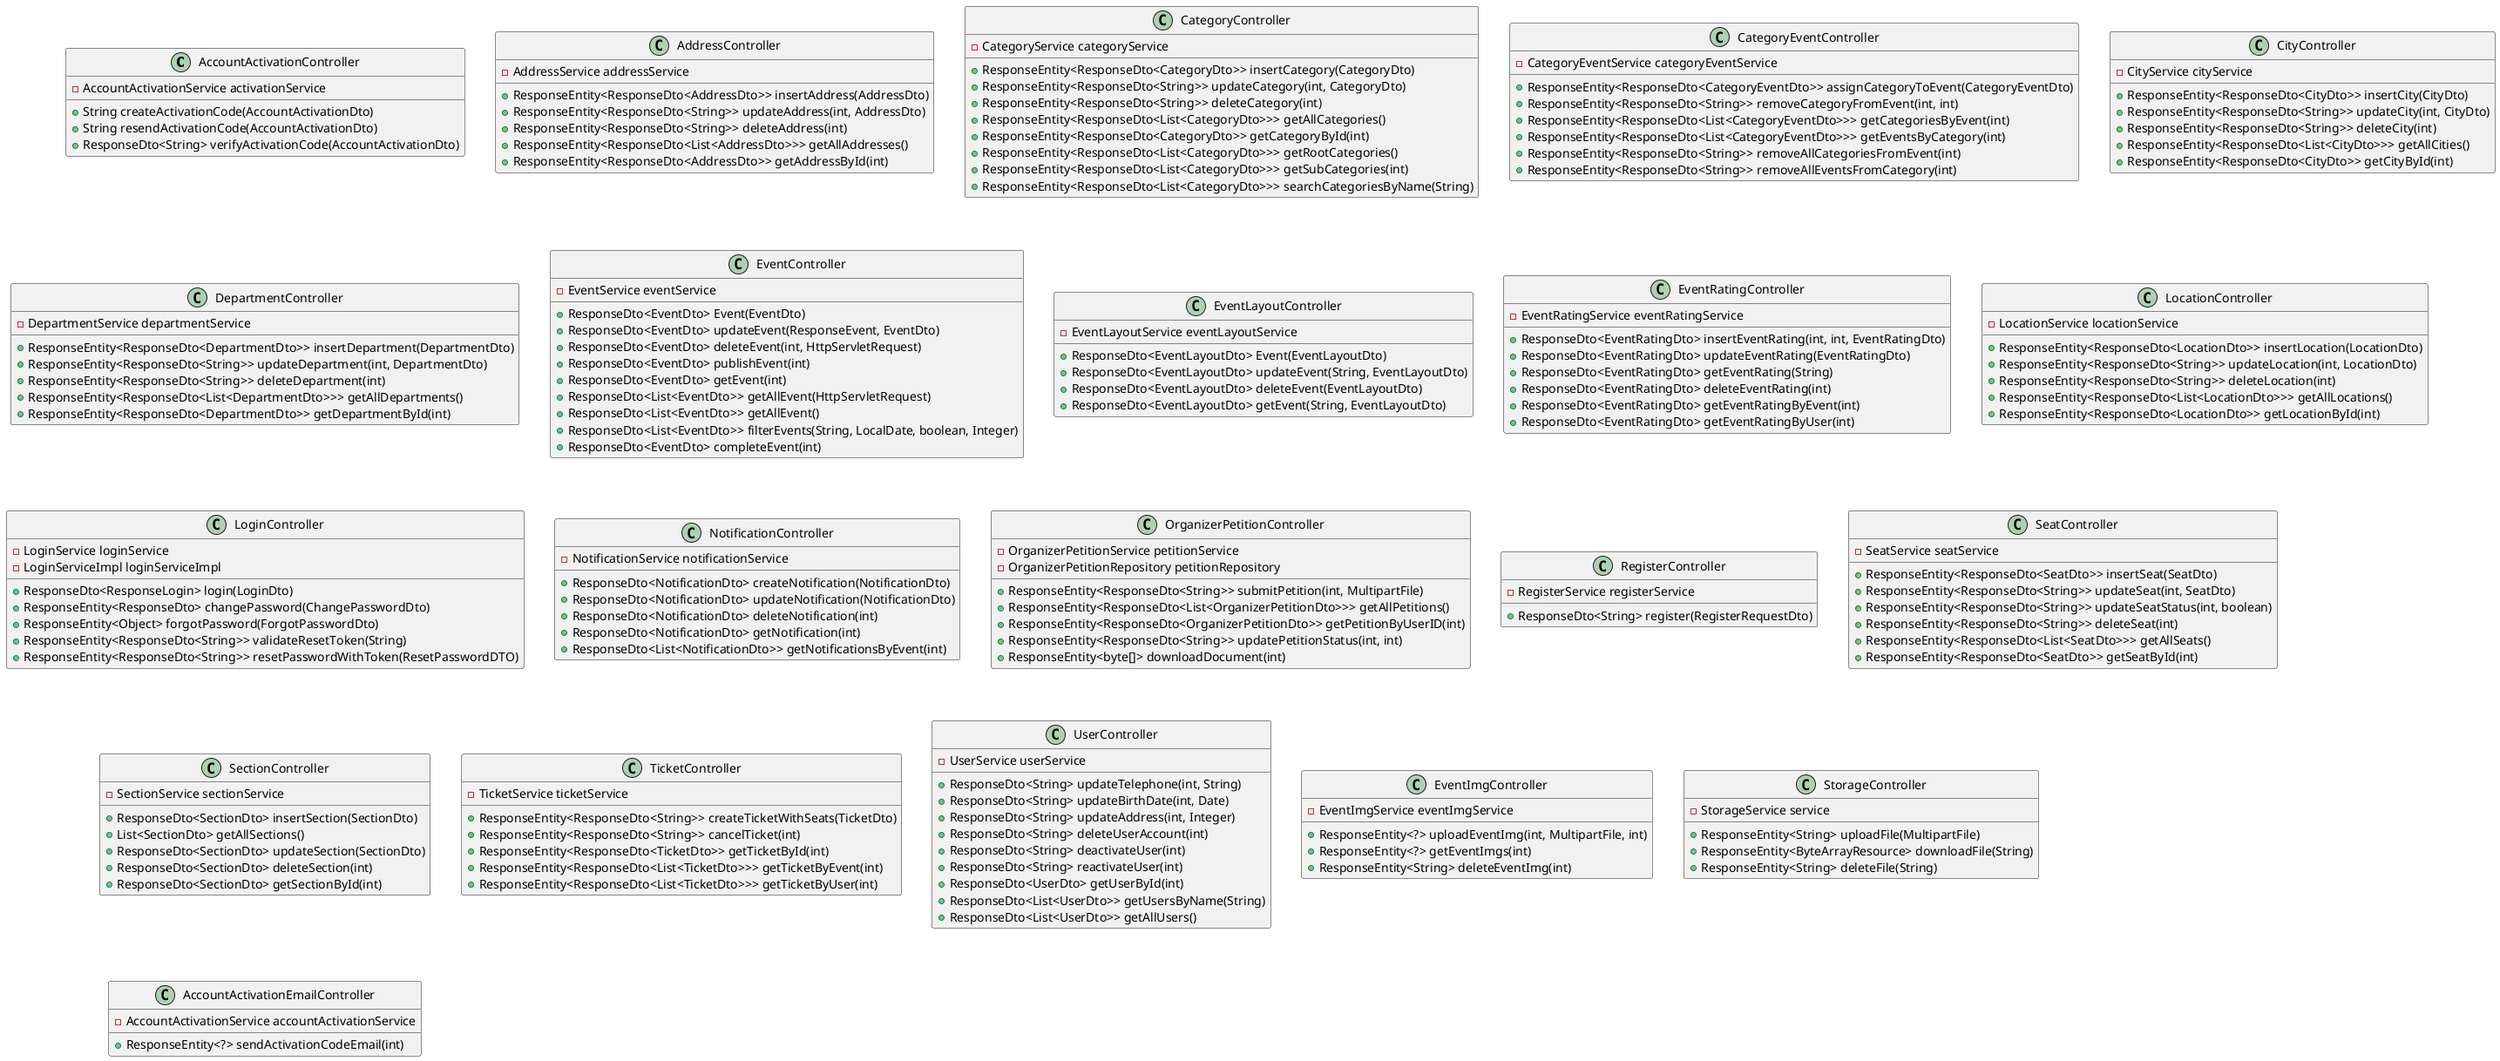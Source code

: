 @startuml Complete Controller Class Diagram

class AccountActivationController {
    - AccountActivationService activationService
    + String createActivationCode(AccountActivationDto)
    + String resendActivationCode(AccountActivationDto)
    + ResponseDto<String> verifyActivationCode(AccountActivationDto)
}

class AddressController {
    - AddressService addressService
    + ResponseEntity<ResponseDto<AddressDto>> insertAddress(AddressDto)
    + ResponseEntity<ResponseDto<String>> updateAddress(int, AddressDto)
    + ResponseEntity<ResponseDto<String>> deleteAddress(int)
    + ResponseEntity<ResponseDto<List<AddressDto>>> getAllAddresses()
    + ResponseEntity<ResponseDto<AddressDto>> getAddressById(int)
}

class CategoryController {
    - CategoryService categoryService
    + ResponseEntity<ResponseDto<CategoryDto>> insertCategory(CategoryDto)
    + ResponseEntity<ResponseDto<String>> updateCategory(int, CategoryDto)
    + ResponseEntity<ResponseDto<String>> deleteCategory(int)
    + ResponseEntity<ResponseDto<List<CategoryDto>>> getAllCategories()
    + ResponseEntity<ResponseDto<CategoryDto>> getCategoryById(int)
    + ResponseEntity<ResponseDto<List<CategoryDto>>> getRootCategories()
    + ResponseEntity<ResponseDto<List<CategoryDto>>> getSubCategories(int)
    + ResponseEntity<ResponseDto<List<CategoryDto>>> searchCategoriesByName(String)
}

class CategoryEventController {
    - CategoryEventService categoryEventService
    + ResponseEntity<ResponseDto<CategoryEventDto>> assignCategoryToEvent(CategoryEventDto)
    + ResponseEntity<ResponseDto<String>> removeCategoryFromEvent(int, int)
    + ResponseEntity<ResponseDto<List<CategoryEventDto>>> getCategoriesByEvent(int)
    + ResponseEntity<ResponseDto<List<CategoryEventDto>>> getEventsByCategory(int)
    + ResponseEntity<ResponseDto<String>> removeAllCategoriesFromEvent(int)
    + ResponseEntity<ResponseDto<String>> removeAllEventsFromCategory(int)
}

class CityController {
    - CityService cityService
    + ResponseEntity<ResponseDto<CityDto>> insertCity(CityDto)
    + ResponseEntity<ResponseDto<String>> updateCity(int, CityDto)
    + ResponseEntity<ResponseDto<String>> deleteCity(int)
    + ResponseEntity<ResponseDto<List<CityDto>>> getAllCities()
    + ResponseEntity<ResponseDto<CityDto>> getCityById(int)
}

class DepartmentController {
    - DepartmentService departmentService
    + ResponseEntity<ResponseDto<DepartmentDto>> insertDepartment(DepartmentDto)
    + ResponseEntity<ResponseDto<String>> updateDepartment(int, DepartmentDto)
    + ResponseEntity<ResponseDto<String>> deleteDepartment(int)
    + ResponseEntity<ResponseDto<List<DepartmentDto>>> getAllDepartments()
    + ResponseEntity<ResponseDto<DepartmentDto>> getDepartmentById(int)
}

class EventController {
    - EventService eventService
    + ResponseDto<EventDto> Event(EventDto)
    + ResponseDto<EventDto> updateEvent(ResponseEvent, EventDto)
    + ResponseDto<EventDto> deleteEvent(int, HttpServletRequest)
    + ResponseDto<EventDto> publishEvent(int)
    + ResponseDto<EventDto> getEvent(int)
    + ResponseDto<List<EventDto>> getAllEvent(HttpServletRequest)
    + ResponseDto<List<EventDto>> getAllEvent()
    + ResponseDto<List<EventDto>> filterEvents(String, LocalDate, boolean, Integer)
    + ResponseDto<EventDto> completeEvent(int)
}

class EventLayoutController {
    - EventLayoutService eventLayoutService
    + ResponseDto<EventLayoutDto> Event(EventLayoutDto)
    + ResponseDto<EventLayoutDto> updateEvent(String, EventLayoutDto)
    + ResponseDto<EventLayoutDto> deleteEvent(EventLayoutDto)
    + ResponseDto<EventLayoutDto> getEvent(String, EventLayoutDto)
}

class EventRatingController {
    - EventRatingService eventRatingService
    + ResponseDto<EventRatingDto> insertEventRating(int, int, EventRatingDto)
    + ResponseDto<EventRatingDto> updateEventRating(EventRatingDto)
    + ResponseDto<EventRatingDto> getEventRating(String)
    + ResponseDto<EventRatingDto> deleteEventRating(int)
    + ResponseDto<EventRatingDto> getEventRatingByEvent(int)
    + ResponseDto<EventRatingDto> getEventRatingByUser(int)
}

class LocationController {
    - LocationService locationService
    + ResponseEntity<ResponseDto<LocationDto>> insertLocation(LocationDto)
    + ResponseEntity<ResponseDto<String>> updateLocation(int, LocationDto)
    + ResponseEntity<ResponseDto<String>> deleteLocation(int)
    + ResponseEntity<ResponseDto<List<LocationDto>>> getAllLocations()
    + ResponseEntity<ResponseDto<LocationDto>> getLocationById(int)
}

class LoginController {
    - LoginService loginService
    - LoginServiceImpl loginServiceImpl
    + ResponseDto<ResponseLogin> login(LoginDto)
    + ResponseEntity<ResponseDto> changePassword(ChangePasswordDto)
    + ResponseEntity<Object> forgotPassword(ForgotPasswordDto)
    + ResponseEntity<ResponseDto<String>> validateResetToken(String)
    + ResponseEntity<ResponseDto<String>> resetPasswordWithToken(ResetPasswordDTO)
}

class NotificationController {
    - NotificationService notificationService
    + ResponseDto<NotificationDto> createNotification(NotificationDto)
    + ResponseDto<NotificationDto> updateNotification(NotificationDto)
    + ResponseDto<NotificationDto> deleteNotification(int)
    + ResponseDto<NotificationDto> getNotification(int)
    + ResponseDto<List<NotificationDto>> getNotificationsByEvent(int)
}

class OrganizerPetitionController {
    - OrganizerPetitionService petitionService
    - OrganizerPetitionRepository petitionRepository
    + ResponseEntity<ResponseDto<String>> submitPetition(int, MultipartFile)
    + ResponseEntity<ResponseDto<List<OrganizerPetitionDto>>> getAllPetitions()
    + ResponseEntity<ResponseDto<OrganizerPetitionDto>> getPetitionByUserID(int)
    + ResponseEntity<ResponseDto<String>> updatePetitionStatus(int, int)
    + ResponseEntity<byte[]> downloadDocument(int)
}

class RegisterController {
    - RegisterService registerService
    + ResponseDto<String> register(RegisterRequestDto)
}

class SeatController {
    - SeatService seatService
    + ResponseEntity<ResponseDto<SeatDto>> insertSeat(SeatDto)
    + ResponseEntity<ResponseDto<String>> updateSeat(int, SeatDto)
    + ResponseEntity<ResponseDto<String>> updateSeatStatus(int, boolean)
    + ResponseEntity<ResponseDto<String>> deleteSeat(int)
    + ResponseEntity<ResponseDto<List<SeatDto>>> getAllSeats()
    + ResponseEntity<ResponseDto<SeatDto>> getSeatById(int)
}

class SectionController {
    - SectionService sectionService
    + ResponseDto<SectionDto> insertSection(SectionDto)
    + List<SectionDto> getAllSections()
    + ResponseDto<SectionDto> updateSection(SectionDto)
    + ResponseDto<SectionDto> deleteSection(int)
    + ResponseDto<SectionDto> getSectionById(int)
}

class TicketController {
    - TicketService ticketService
    + ResponseEntity<ResponseDto<String>> createTicketWithSeats(TicketDto)
    + ResponseEntity<ResponseDto<String>> cancelTicket(int)
    + ResponseEntity<ResponseDto<TicketDto>> getTicketById(int)
    + ResponseEntity<ResponseDto<List<TicketDto>>> getTicketByEvent(int)
    + ResponseEntity<ResponseDto<List<TicketDto>>> getTicketByUser(int)
}

class UserController {
    - UserService userService
    + ResponseDto<String> updateTelephone(int, String)
    + ResponseDto<String> updateBirthDate(int, Date)
    + ResponseDto<String> updateAddress(int, Integer)
    + ResponseDto<String> deleteUserAccount(int)
    + ResponseDto<String> deactivateUser(int)
    + ResponseDto<String> reactivateUser(int)
    + ResponseDto<UserDto> getUserById(int)
    + ResponseDto<List<UserDto>> getUsersByName(String)
    + ResponseDto<List<UserDto>> getAllUsers()
}

class EventImgController {
    - EventImgService eventImgService
    + ResponseEntity<?> uploadEventImg(int, MultipartFile, int)
    + ResponseEntity<?> getEventImgs(int)
    + ResponseEntity<String> deleteEventImg(int)
}

class StorageController {
    - StorageService service
    + ResponseEntity<String> uploadFile(MultipartFile)
    + ResponseEntity<ByteArrayResource> downloadFile(String)
    + ResponseEntity<String> deleteFile(String)
}

class AccountActivationEmailController {
    - AccountActivationService accountActivationService
    + ResponseEntity<?> sendActivationCodeEmail(int)
}

@enduml